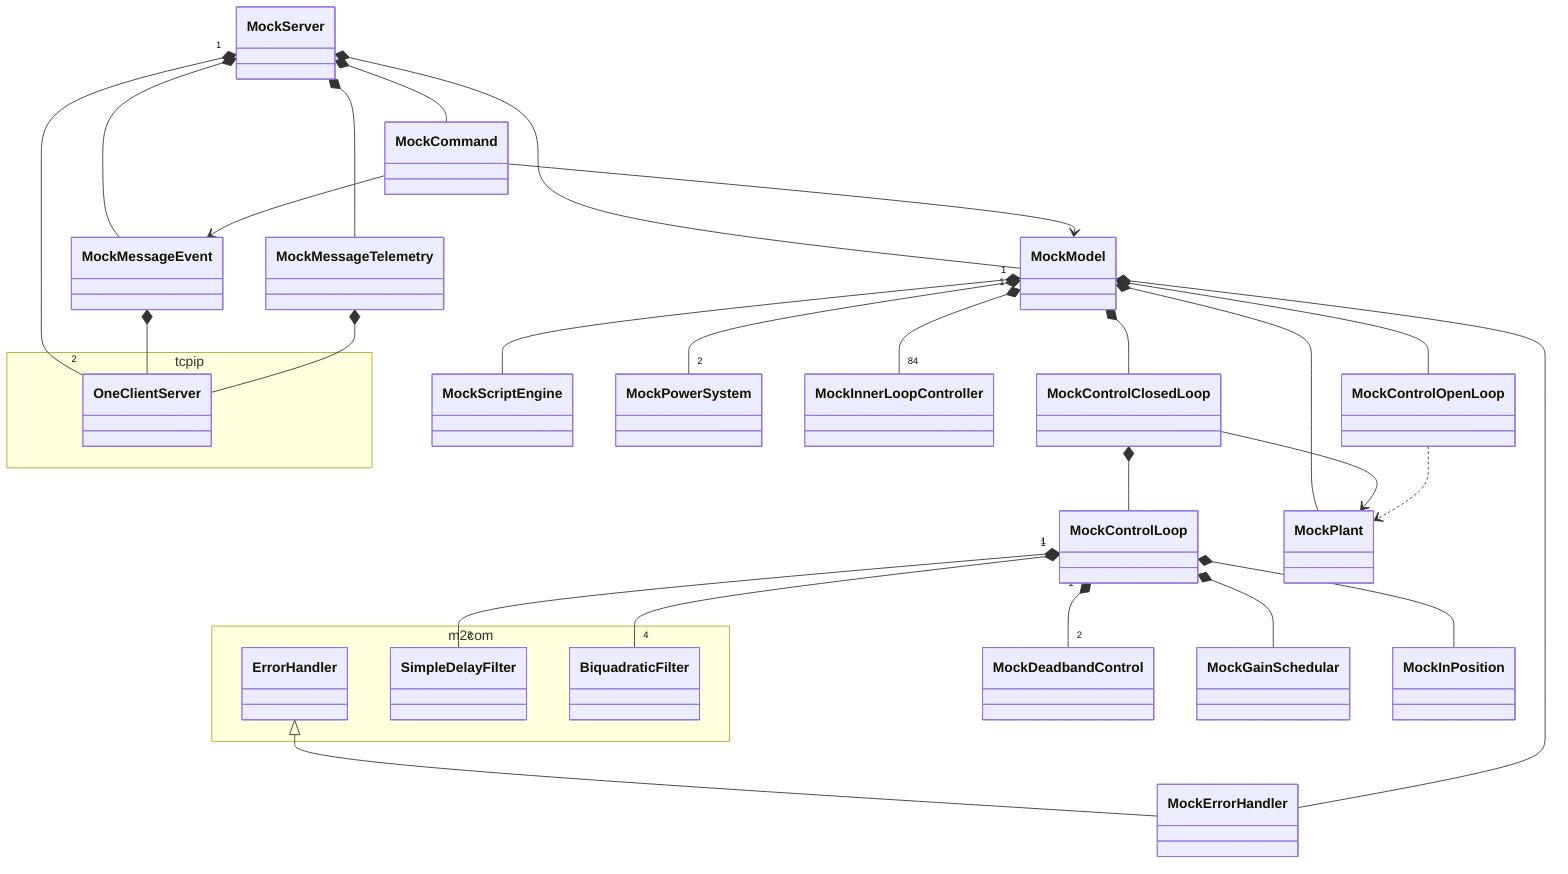 classDiagram
namespace tcpip {
  class OneClientServer
}

namespace m2com {
  class ErrorHandler
  class SimpleDelayFilter
  class BiquadraticFilter
}

MockControlLoop "1" *-- "4" BiquadraticFilter
MockControlLoop "1" *-- "3" SimpleDelayFilter
MockControlLoop "1" *-- "2" MockDeadbandControl
MockControlLoop *-- MockGainSchedular
MockControlLoop *-- MockInPosition

ErrorHandler <|-- MockErrorHandler

MockServer "1" *-- "2" OneClientServer
MockServer *-- MockModel
MockServer *-- MockMessageTelemetry
MockServer *-- MockMessageEvent
MockServer *-- MockCommand

MockMessageEvent *-- OneClientServer
MockMessageTelemetry *-- OneClientServer

MockCommand --> MockMessageEvent
MockCommand --> MockModel

MockModel *-- MockScriptEngine
MockModel *-- MockControlOpenLoop
MockModel *-- MockControlClosedLoop
MockModel *-- MockErrorHandler
MockModel "1" *-- "2" MockPowerSystem
MockModel "1" *-- "84" MockInnerLoopController
MockModel *-- MockPlant

MockControlClosedLoop *-- MockControlLoop
MockControlClosedLoop --> MockPlant

MockControlOpenLoop ..> MockPlant